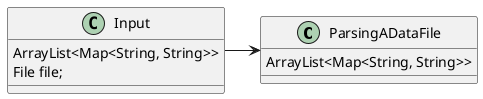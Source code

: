 @startuml
'https://plantuml.com/sequence-diagram

class ParsingADataFile{
ArrayList<Map<String, String>>
}

class Input{
ArrayList<Map<String, String>>
File file;
}
Input->ParsingADataFile
@enduml